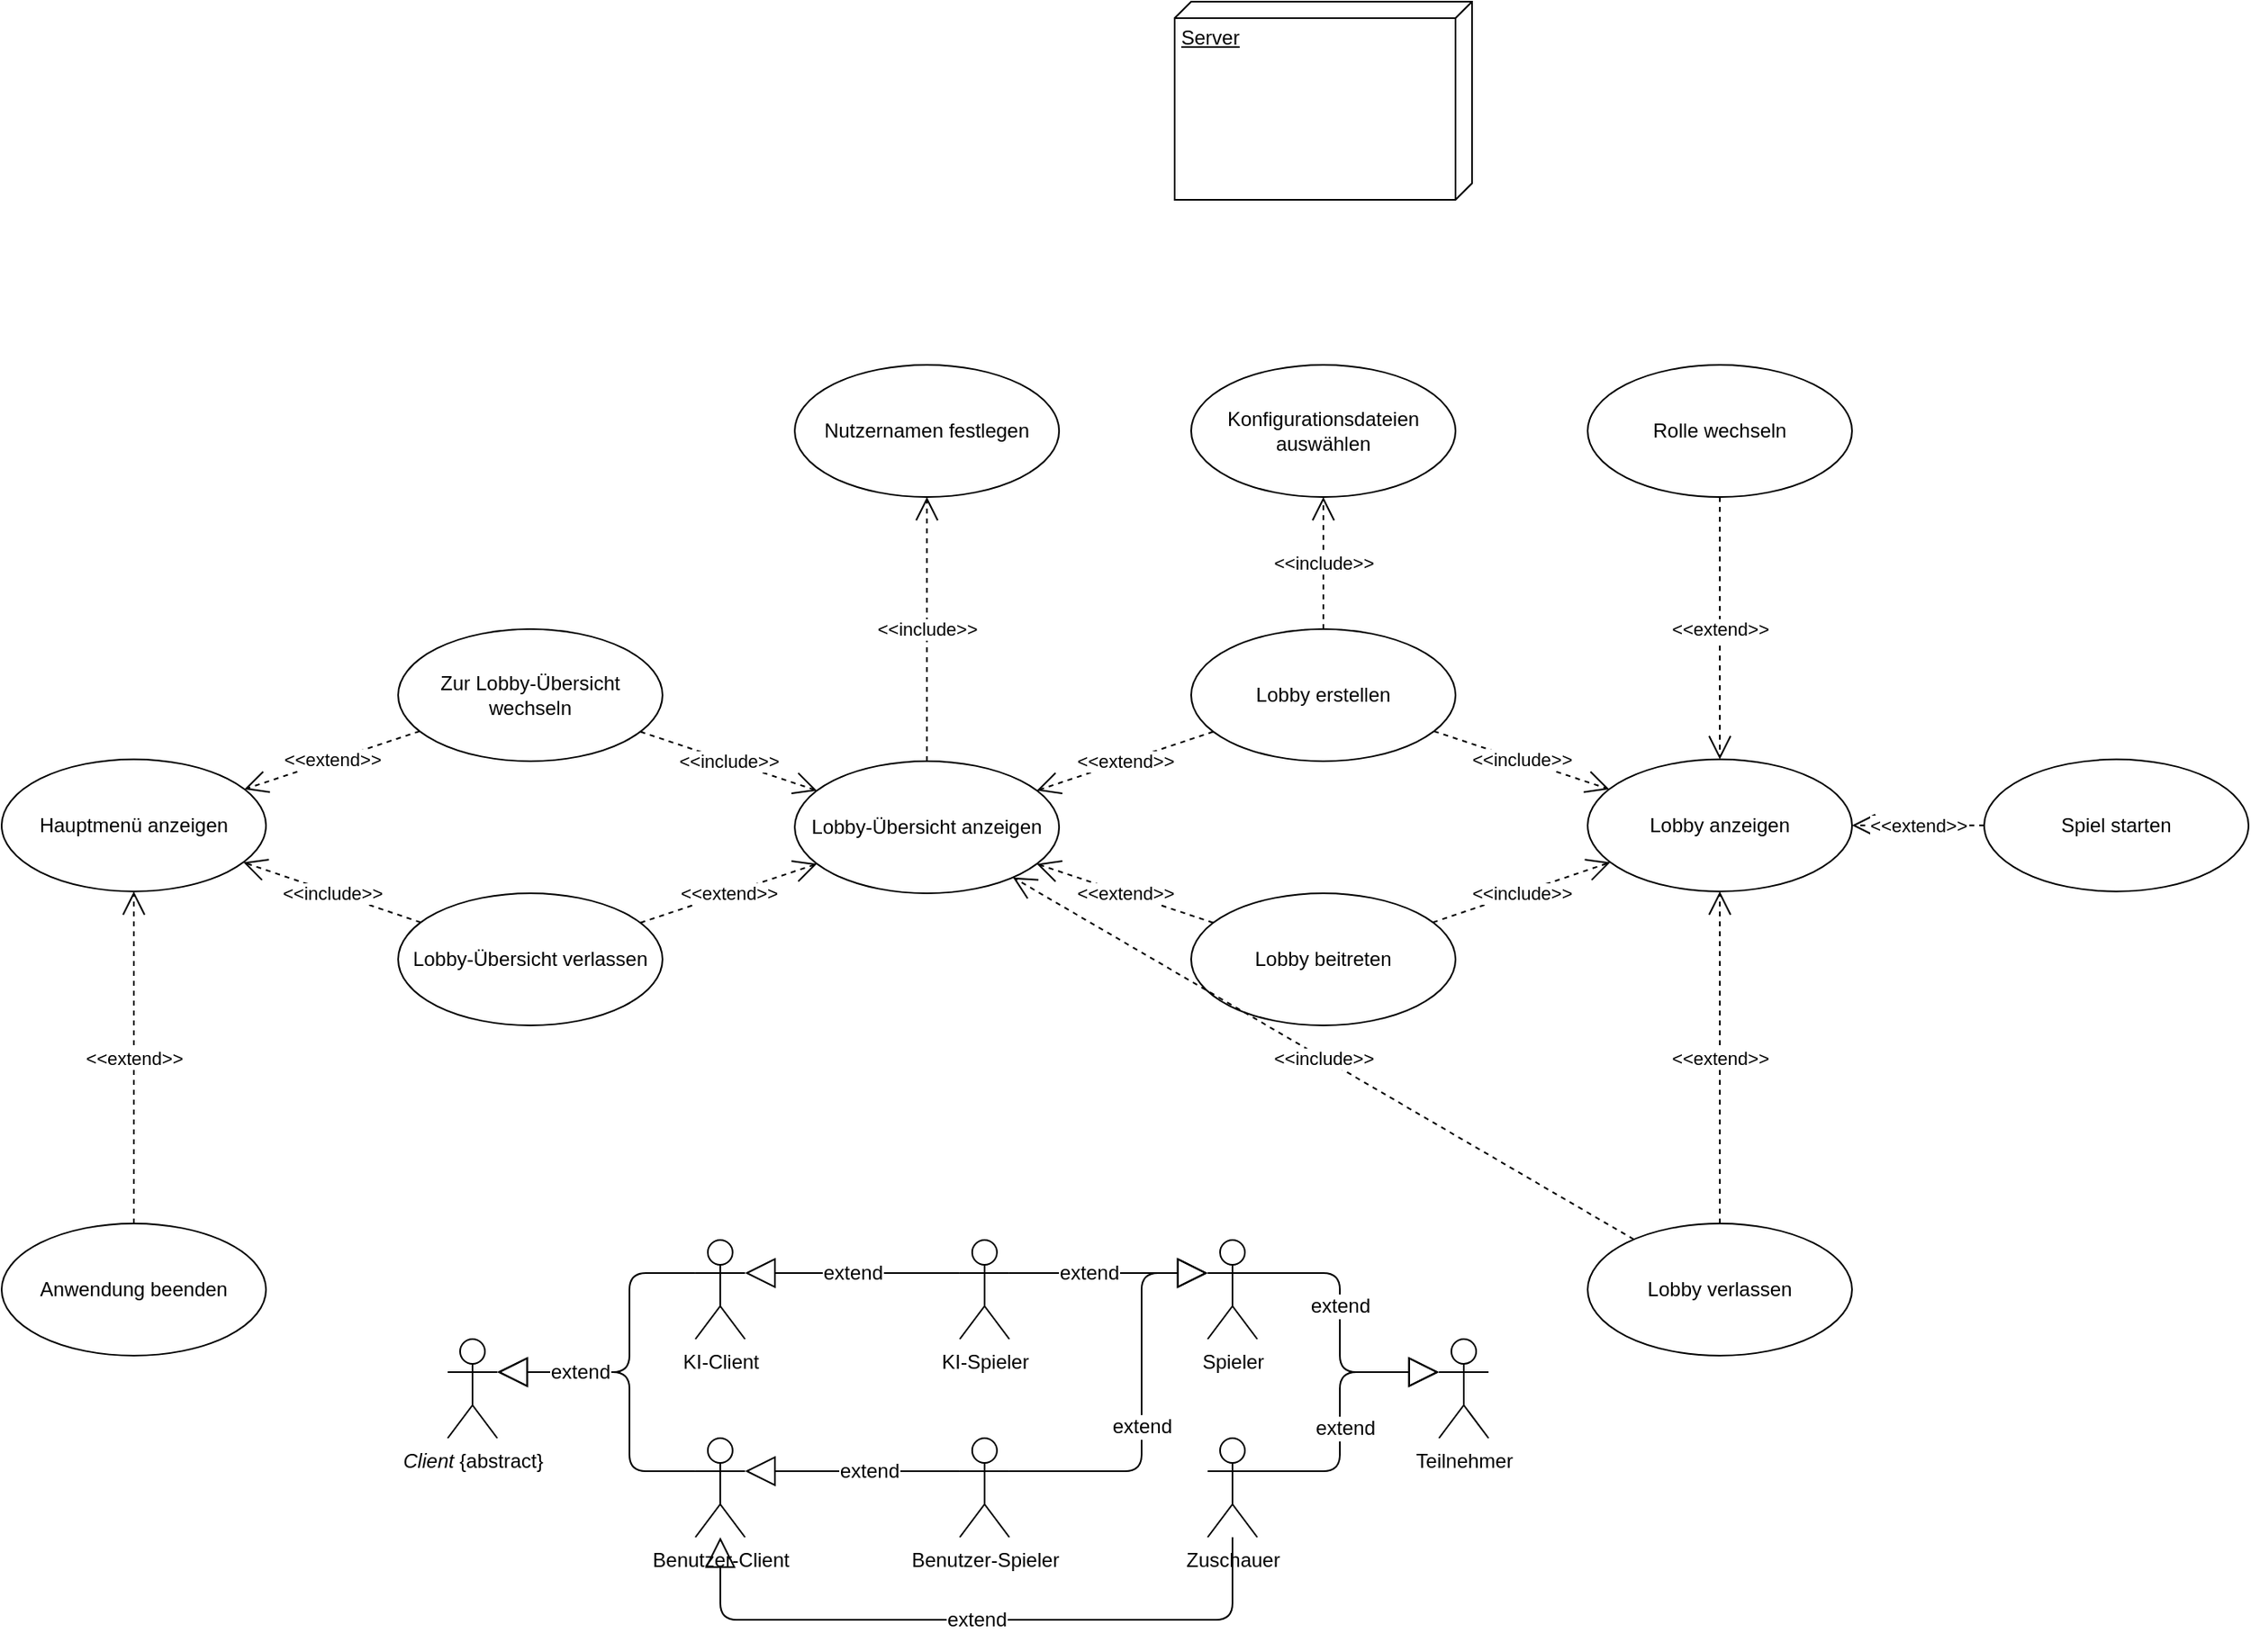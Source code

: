 <mxfile version="12.4.3" type="device" pages="1"><diagram id="fNcNz7ScYsNSBGG_HcG-" name="Page-1"><mxGraphModel dx="3108" dy="1976" grid="1" gridSize="10" guides="1" tooltips="1" connect="1" arrows="1" fold="1" page="1" pageScale="1" pageWidth="850" pageHeight="1100" math="0" shadow="0"><root><mxCell id="0"/><mxCell id="1" parent="0"/><mxCell id="KA-g2YrS0aApRsHf4mb1-10" value="" style="endArrow=block;endSize=16;endFill=0;html=1;edgeStyle=orthogonalEdgeStyle;" parent="1" source="KA-g2YrS0aApRsHf4mb1-8" target="KA-g2YrS0aApRsHf4mb1-3" edge="1"><mxGeometry width="160" relative="1" as="geometry"><mxPoint x="-640.06" y="360" as="sourcePoint"/><mxPoint x="-855.06" y="420" as="targetPoint"/><Array as="points"><mxPoint x="-640" y="430"/><mxPoint x="-640" y="430"/></Array></mxGeometry></mxCell><mxCell id="D1P619oEEQoJISSSELSz-12" value="extend" style="text;html=1;align=center;verticalAlign=middle;resizable=0;points=[];;labelBackgroundColor=#ffffff;" vertex="1" connectable="0" parent="KA-g2YrS0aApRsHf4mb1-10"><mxGeometry x="-0.155" y="3" relative="1" as="geometry"><mxPoint x="0.06" y="-3" as="offset"/></mxGeometry></mxCell><mxCell id="KA-g2YrS0aApRsHf4mb1-5" value="" style="endArrow=block;endSize=16;endFill=0;html=1;edgeStyle=orthogonalEdgeStyle;" parent="1" source="KA-g2YrS0aApRsHf4mb1-3" target="KA-g2YrS0aApRsHf4mb1-1" edge="1"><mxGeometry width="160" relative="1" as="geometry"><mxPoint x="-705.06" y="460" as="sourcePoint"/><mxPoint x="-920.06" y="520" as="targetPoint"/><Array as="points"><mxPoint x="-820" y="430"/><mxPoint x="-820" y="370"/></Array></mxGeometry></mxCell><mxCell id="SJYXj0TcuxG5FB5g0QER-52" value="Server" style="verticalAlign=top;align=left;spacingTop=8;spacingLeft=2;spacingRight=12;shape=cube;size=10;direction=south;fontStyle=4;html=1;" parent="1" vertex="1"><mxGeometry x="-490" y="-460" width="180" height="120" as="geometry"/></mxCell><mxCell id="wR9OLJGR2vvWVQkZzI70-1" value="Lobby erstellen" style="ellipse;whiteSpace=wrap;html=1;" parent="1" vertex="1"><mxGeometry x="-480" y="-80" width="160" height="80" as="geometry"/></mxCell><mxCell id="wR9OLJGR2vvWVQkZzI70-2" value="Hauptmenü anzeigen" style="ellipse;whiteSpace=wrap;html=1;" parent="1" vertex="1"><mxGeometry x="-1200" y="-1.12" width="160" height="80" as="geometry"/></mxCell><mxCell id="wR9OLJGR2vvWVQkZzI70-4" value="Lobby-Übersicht anzeigen" style="ellipse;whiteSpace=wrap;html=1;" parent="1" vertex="1"><mxGeometry x="-719.94" y="2.665e-15" width="160" height="80" as="geometry"/></mxCell><mxCell id="wR9OLJGR2vvWVQkZzI70-5" value="Lobby anzeigen" style="ellipse;whiteSpace=wrap;html=1;" parent="1" vertex="1"><mxGeometry x="-240" y="-1.12" width="160" height="80" as="geometry"/></mxCell><mxCell id="wR9OLJGR2vvWVQkZzI70-6" value="Lobby beitreten" style="ellipse;whiteSpace=wrap;html=1;" parent="1" vertex="1"><mxGeometry x="-480" y="80" width="160" height="80" as="geometry"/></mxCell><mxCell id="wR9OLJGR2vvWVQkZzI70-7" value="&amp;lt;&amp;lt;include&amp;gt;&amp;gt;" style="endArrow=open;endSize=12;dashed=1;html=1;" parent="1" source="wR9OLJGR2vvWVQkZzI70-1" target="wR9OLJGR2vvWVQkZzI70-5" edge="1"><mxGeometry width="160" relative="1" as="geometry"><mxPoint x="-420" y="190" as="sourcePoint"/><mxPoint x="-260" y="190" as="targetPoint"/></mxGeometry></mxCell><mxCell id="wR9OLJGR2vvWVQkZzI70-8" value="&amp;lt;&amp;lt;include&amp;gt;&amp;gt;" style="endArrow=open;endSize=12;dashed=1;html=1;" parent="1" source="wR9OLJGR2vvWVQkZzI70-6" target="wR9OLJGR2vvWVQkZzI70-5" edge="1"><mxGeometry width="160" relative="1" as="geometry"><mxPoint x="-428.684" y="103.116" as="sourcePoint"/><mxPoint x="-351.335" y="81.867" as="targetPoint"/></mxGeometry></mxCell><mxCell id="wR9OLJGR2vvWVQkZzI70-9" value="Lobby verlassen" style="ellipse;whiteSpace=wrap;html=1;" parent="1" vertex="1"><mxGeometry x="-240" y="280" width="160" height="80" as="geometry"/></mxCell><mxCell id="wR9OLJGR2vvWVQkZzI70-11" value="&amp;lt;&amp;lt;extend&amp;gt;&amp;gt;" style="endArrow=open;endSize=12;dashed=1;html=1;" parent="1" source="wR9OLJGR2vvWVQkZzI70-9" target="wR9OLJGR2vvWVQkZzI70-5" edge="1"><mxGeometry width="160" relative="1" as="geometry"><mxPoint x="-210.004" y="144.996" as="sourcePoint"/><mxPoint x="-22.478" y="112.638" as="targetPoint"/></mxGeometry></mxCell><mxCell id="wR9OLJGR2vvWVQkZzI70-12" value="&amp;lt;&amp;lt;include&amp;gt;&amp;gt;" style="endArrow=open;endSize=12;dashed=1;html=1;" parent="1" source="wR9OLJGR2vvWVQkZzI70-9" target="wR9OLJGR2vvWVQkZzI70-4" edge="1"><mxGeometry width="160" relative="1" as="geometry"><mxPoint x="69.996" y="-107.644" as="sourcePoint"/><mxPoint x="257.522" y="-140.002" as="targetPoint"/></mxGeometry></mxCell><mxCell id="wR9OLJGR2vvWVQkZzI70-13" value="Lobby-Übersicht verlassen" style="ellipse;whiteSpace=wrap;html=1;" parent="1" vertex="1"><mxGeometry x="-960" y="80" width="160" height="80" as="geometry"/></mxCell><mxCell id="wR9OLJGR2vvWVQkZzI70-14" value="&amp;lt;&amp;lt;include&amp;gt;&amp;gt;" style="endArrow=open;endSize=12;dashed=1;html=1;" parent="1" source="wR9OLJGR2vvWVQkZzI70-13" target="wR9OLJGR2vvWVQkZzI70-2" edge="1"><mxGeometry width="160" relative="1" as="geometry"><mxPoint x="-817.827" y="181.814" as="sourcePoint"/><mxPoint x="-940.001" y="90.002" as="targetPoint"/></mxGeometry></mxCell><mxCell id="wR9OLJGR2vvWVQkZzI70-15" value="&amp;lt;&amp;lt;extend&amp;gt;&amp;gt;" style="endArrow=open;endSize=12;dashed=1;html=1;" parent="1" source="wR9OLJGR2vvWVQkZzI70-13" target="wR9OLJGR2vvWVQkZzI70-4" edge="1"><mxGeometry width="160" relative="1" as="geometry"><mxPoint x="-820" y="110" as="sourcePoint"/><mxPoint x="-990" y="110" as="targetPoint"/></mxGeometry></mxCell><mxCell id="wR9OLJGR2vvWVQkZzI70-16" value="Anwendung beenden" style="ellipse;whiteSpace=wrap;html=1;" parent="1" vertex="1"><mxGeometry x="-1200" y="280" width="160" height="80" as="geometry"/></mxCell><mxCell id="wR9OLJGR2vvWVQkZzI70-17" value="&amp;lt;&amp;lt;extend&amp;gt;&amp;gt;" style="endArrow=open;endSize=12;dashed=1;html=1;" parent="1" source="wR9OLJGR2vvWVQkZzI70-16" target="wR9OLJGR2vvWVQkZzI70-2" edge="1"><mxGeometry width="160" relative="1" as="geometry"><mxPoint x="-1279.999" y="-200.001" as="sourcePoint"/><mxPoint x="-1208.864" y="-77.25" as="targetPoint"/></mxGeometry></mxCell><mxCell id="wR9OLJGR2vvWVQkZzI70-18" value="Spiel starten" style="ellipse;whiteSpace=wrap;html=1;" parent="1" vertex="1"><mxGeometry y="-1.12" width="160" height="80" as="geometry"/></mxCell><mxCell id="wR9OLJGR2vvWVQkZzI70-19" value="&amp;lt;&amp;lt;extend&amp;gt;&amp;gt;" style="endArrow=open;endSize=12;dashed=1;html=1;" parent="1" source="wR9OLJGR2vvWVQkZzI70-18" target="wR9OLJGR2vvWVQkZzI70-5" edge="1"><mxGeometry width="160" relative="1" as="geometry"><mxPoint x="70" y="65" as="sourcePoint"/><mxPoint x="-100" y="65" as="targetPoint"/></mxGeometry></mxCell><mxCell id="wR9OLJGR2vvWVQkZzI70-20" value="Rolle wechseln" style="ellipse;whiteSpace=wrap;html=1;" parent="1" vertex="1"><mxGeometry x="-240" y="-240" width="160" height="80" as="geometry"/></mxCell><mxCell id="wR9OLJGR2vvWVQkZzI70-21" value="&amp;lt;&amp;lt;extend&amp;gt;&amp;gt;" style="endArrow=open;endSize=12;dashed=1;html=1;" parent="1" source="wR9OLJGR2vvWVQkZzI70-20" target="wR9OLJGR2vvWVQkZzI70-5" edge="1"><mxGeometry width="160" relative="1" as="geometry"><mxPoint x="-161.999" y="218.842" as="sourcePoint"/><mxPoint x="-225.999" y="144.997" as="targetPoint"/></mxGeometry></mxCell><mxCell id="wR9OLJGR2vvWVQkZzI70-22" value="Konfigurationsdateien auswählen" style="ellipse;whiteSpace=wrap;html=1;" parent="1" vertex="1"><mxGeometry x="-480" y="-240" width="160" height="80" as="geometry"/></mxCell><mxCell id="wR9OLJGR2vvWVQkZzI70-23" value="&amp;lt;&amp;lt;include&amp;gt;&amp;gt;" style="endArrow=open;endSize=12;dashed=1;html=1;" parent="1" source="wR9OLJGR2vvWVQkZzI70-1" target="wR9OLJGR2vvWVQkZzI70-22" edge="1"><mxGeometry width="160" relative="1" as="geometry"><mxPoint x="-620" y="248.62" as="sourcePoint"/><mxPoint x="-396.198" y="144.998" as="targetPoint"/></mxGeometry></mxCell><mxCell id="wR9OLJGR2vvWVQkZzI70-24" value="Nutzernamen festlegen" style="ellipse;whiteSpace=wrap;html=1;" parent="1" vertex="1"><mxGeometry x="-719.94" y="-240" width="160" height="80" as="geometry"/></mxCell><mxCell id="wR9OLJGR2vvWVQkZzI70-25" value="&amp;lt;&amp;lt;include&amp;gt;&amp;gt;" style="endArrow=open;endSize=12;dashed=1;html=1;" parent="1" source="wR9OLJGR2vvWVQkZzI70-4" target="wR9OLJGR2vvWVQkZzI70-24" edge="1"><mxGeometry width="160" relative="1" as="geometry"><mxPoint x="-712" y="420" as="sourcePoint"/><mxPoint x="-712" y="230" as="targetPoint"/></mxGeometry></mxCell><mxCell id="wR9OLJGR2vvWVQkZzI70-26" value="Zur Lobby-Übersicht wechseln" style="ellipse;whiteSpace=wrap;html=1;" parent="1" vertex="1"><mxGeometry x="-960" y="-80" width="160" height="80" as="geometry"/></mxCell><mxCell id="wR9OLJGR2vvWVQkZzI70-27" value="&amp;lt;&amp;lt;extend&amp;gt;&amp;gt;" style="endArrow=open;endSize=12;dashed=1;html=1;" parent="1" source="wR9OLJGR2vvWVQkZzI70-26" target="wR9OLJGR2vvWVQkZzI70-2" edge="1"><mxGeometry width="160" relative="1" as="geometry"><mxPoint x="-1040" y="165" as="sourcePoint"/><mxPoint x="-960" y="70" as="targetPoint"/></mxGeometry></mxCell><mxCell id="wR9OLJGR2vvWVQkZzI70-28" value="&amp;lt;&amp;lt;include&amp;gt;&amp;gt;" style="endArrow=open;endSize=12;dashed=1;html=1;" parent="1" source="wR9OLJGR2vvWVQkZzI70-26" target="wR9OLJGR2vvWVQkZzI70-4" edge="1"><mxGeometry width="160" relative="1" as="geometry"><mxPoint x="-830" y="40" as="sourcePoint"/><mxPoint x="-950" y="40" as="targetPoint"/></mxGeometry></mxCell><mxCell id="wR9OLJGR2vvWVQkZzI70-29" value="&amp;lt;&amp;lt;extend&amp;gt;&amp;gt;" style="endArrow=open;endSize=12;dashed=1;html=1;" parent="1" source="wR9OLJGR2vvWVQkZzI70-1" target="wR9OLJGR2vvWVQkZzI70-4" edge="1"><mxGeometry width="160" relative="1" as="geometry"><mxPoint x="-454.786" y="-80.15" as="sourcePoint"/><mxPoint x="-385.22" y="-169.85" as="targetPoint"/></mxGeometry></mxCell><mxCell id="wR9OLJGR2vvWVQkZzI70-30" value="&amp;lt;&amp;lt;extend&amp;gt;&amp;gt;" style="endArrow=open;endSize=12;dashed=1;html=1;" parent="1" source="wR9OLJGR2vvWVQkZzI70-6" target="wR9OLJGR2vvWVQkZzI70-4" edge="1"><mxGeometry width="160" relative="1" as="geometry"><mxPoint x="70.004" y="-110.3" as="sourcePoint"/><mxPoint x="139.57" y="-200.0" as="targetPoint"/></mxGeometry></mxCell><mxCell id="KA-g2YrS0aApRsHf4mb1-1" value="&lt;i&gt;Client&lt;/i&gt; {abstract}" style="shape=umlActor;verticalLabelPosition=bottom;labelBackgroundColor=#ffffff;verticalAlign=top;html=1;outlineConnect=0;" parent="1" vertex="1"><mxGeometry x="-930" y="350" width="30" height="60" as="geometry"/></mxCell><mxCell id="KA-g2YrS0aApRsHf4mb1-2" value="KI-Client" style="shape=umlActor;verticalLabelPosition=bottom;labelBackgroundColor=#ffffff;verticalAlign=top;html=1;outlineConnect=0;" parent="1" vertex="1"><mxGeometry x="-780.06" y="290" width="30" height="60" as="geometry"/></mxCell><mxCell id="KA-g2YrS0aApRsHf4mb1-3" value="Benutzer-Client" style="shape=umlActor;verticalLabelPosition=bottom;labelBackgroundColor=#ffffff;verticalAlign=top;html=1;outlineConnect=0;" parent="1" vertex="1"><mxGeometry x="-780.06" y="410" width="30" height="60" as="geometry"/></mxCell><mxCell id="KA-g2YrS0aApRsHf4mb1-4" value="&lt;font style=&quot;font-size: 12px&quot;&gt;extend&lt;/font&gt;" style="endArrow=block;endSize=16;endFill=0;html=1;edgeStyle=orthogonalEdgeStyle;" parent="1" source="KA-g2YrS0aApRsHf4mb1-2" target="KA-g2YrS0aApRsHf4mb1-1" edge="1"><mxGeometry x="0.445" width="160" relative="1" as="geometry"><mxPoint x="-750.06" y="510" as="sourcePoint"/><mxPoint x="-750.06" y="190" as="targetPoint"/><Array as="points"><mxPoint x="-820" y="310"/><mxPoint x="-820" y="370"/></Array><mxPoint as="offset"/></mxGeometry></mxCell><mxCell id="KA-g2YrS0aApRsHf4mb1-6" value="KI-Spieler" style="shape=umlActor;verticalLabelPosition=bottom;labelBackgroundColor=#ffffff;verticalAlign=top;html=1;outlineConnect=0;" parent="1" vertex="1"><mxGeometry x="-620.06" y="290" width="30" height="60" as="geometry"/></mxCell><mxCell id="KA-g2YrS0aApRsHf4mb1-7" value="Teilnehmer" style="shape=umlActor;verticalLabelPosition=bottom;labelBackgroundColor=#ffffff;verticalAlign=top;html=1;outlineConnect=0;" parent="1" vertex="1"><mxGeometry x="-330" y="350" width="30" height="60" as="geometry"/></mxCell><mxCell id="KA-g2YrS0aApRsHf4mb1-8" value="Benutzer-Spieler" style="shape=umlActor;verticalLabelPosition=bottom;labelBackgroundColor=#ffffff;verticalAlign=top;html=1;outlineConnect=0;" parent="1" vertex="1"><mxGeometry x="-620.06" y="410" width="30" height="60" as="geometry"/></mxCell><mxCell id="KA-g2YrS0aApRsHf4mb1-9" value="Zuschauer" style="shape=umlActor;verticalLabelPosition=bottom;labelBackgroundColor=#ffffff;verticalAlign=top;html=1;outlineConnect=0;" parent="1" vertex="1"><mxGeometry x="-470.0" y="410" width="30" height="60" as="geometry"/></mxCell><mxCell id="KA-g2YrS0aApRsHf4mb1-11" value="&lt;font style=&quot;font-size: 12px&quot;&gt;extend&lt;/font&gt;" style="endArrow=block;endSize=16;endFill=0;html=1;edgeStyle=orthogonalEdgeStyle;" parent="1" source="KA-g2YrS0aApRsHf4mb1-9" target="KA-g2YrS0aApRsHf4mb1-3" edge="1"><mxGeometry width="160" relative="1" as="geometry"><mxPoint x="-630.06" y="370" as="sourcePoint"/><mxPoint x="-845.06" y="430" as="targetPoint"/><Array as="points"><mxPoint x="-455" y="520"/><mxPoint x="-765" y="520"/></Array></mxGeometry></mxCell><mxCell id="KA-g2YrS0aApRsHf4mb1-12" value="&lt;font style=&quot;font-size: 12px&quot;&gt;extend&lt;/font&gt;" style="endArrow=block;endSize=16;endFill=0;html=1;edgeStyle=orthogonalEdgeStyle;" parent="1" source="KA-g2YrS0aApRsHf4mb1-6" target="KA-g2YrS0aApRsHf4mb1-2" edge="1"><mxGeometry width="160" relative="1" as="geometry"><mxPoint x="-620.06" y="380" as="sourcePoint"/><mxPoint x="-835.06" y="440" as="targetPoint"/><Array as="points"><mxPoint x="-660" y="310"/><mxPoint x="-660" y="310"/></Array></mxGeometry></mxCell><mxCell id="KA-g2YrS0aApRsHf4mb1-13" value="" style="endArrow=block;endSize=16;endFill=0;html=1;edgeStyle=orthogonalEdgeStyle;" parent="1" source="KA-g2YrS0aApRsHf4mb1-8" target="D1P619oEEQoJISSSELSz-1" edge="1"><mxGeometry width="160" relative="1" as="geometry"><mxPoint x="-210.06" y="580" as="sourcePoint"/><mxPoint x="-380.06" y="570" as="targetPoint"/><Array as="points"><mxPoint x="-510" y="430"/><mxPoint x="-510" y="310"/></Array></mxGeometry></mxCell><mxCell id="D1P619oEEQoJISSSELSz-6" value="extend" style="text;html=1;align=center;verticalAlign=middle;resizable=0;points=[];;labelBackgroundColor=#ffffff;" vertex="1" connectable="0" parent="KA-g2YrS0aApRsHf4mb1-13"><mxGeometry x="-0.11" relative="1" as="geometry"><mxPoint as="offset"/></mxGeometry></mxCell><mxCell id="KA-g2YrS0aApRsHf4mb1-14" value="" style="endArrow=block;endSize=16;endFill=0;html=1;edgeStyle=orthogonalEdgeStyle;" parent="1" source="KA-g2YrS0aApRsHf4mb1-9" target="KA-g2YrS0aApRsHf4mb1-7" edge="1"><mxGeometry width="160" relative="1" as="geometry"><mxPoint x="-210.06" y="250" as="sourcePoint"/><mxPoint x="-380.06" y="490" as="targetPoint"/><Array as="points"><mxPoint x="-390" y="430"/><mxPoint x="-390" y="370"/></Array></mxGeometry></mxCell><mxCell id="D1P619oEEQoJISSSELSz-7" value="extend" style="text;html=1;align=center;verticalAlign=middle;resizable=0;points=[];;labelBackgroundColor=#ffffff;" vertex="1" connectable="0" parent="KA-g2YrS0aApRsHf4mb1-14"><mxGeometry x="0.092" y="-3" relative="1" as="geometry"><mxPoint y="17" as="offset"/></mxGeometry></mxCell><mxCell id="KA-g2YrS0aApRsHf4mb1-15" value="&lt;font style=&quot;font-size: 12px&quot;&gt;extend&lt;/font&gt;" style="endArrow=block;endSize=16;endFill=0;html=1;edgeStyle=orthogonalEdgeStyle;" parent="1" source="KA-g2YrS0aApRsHf4mb1-6" target="D1P619oEEQoJISSSELSz-1" edge="1"><mxGeometry x="-0.2" width="160" relative="1" as="geometry"><mxPoint x="19.94" y="510" as="sourcePoint"/><mxPoint x="-445.06" y="290" as="targetPoint"/><Array as="points"><mxPoint x="-580" y="310"/><mxPoint x="-580" y="310"/></Array><mxPoint as="offset"/></mxGeometry></mxCell><mxCell id="D1P619oEEQoJISSSELSz-5" style="edgeStyle=orthogonalEdgeStyle;rounded=1;orthogonalLoop=1;jettySize=auto;html=1;endArrow=block;endFill=0;endSize=16;" edge="1" parent="1" source="D1P619oEEQoJISSSELSz-1" target="KA-g2YrS0aApRsHf4mb1-7"><mxGeometry relative="1" as="geometry"><mxPoint x="-340" y="290" as="sourcePoint"/><mxPoint x="-390" y="250" as="targetPoint"/><Array as="points"><mxPoint x="-390" y="310"/><mxPoint x="-390" y="370"/></Array></mxGeometry></mxCell><mxCell id="D1P619oEEQoJISSSELSz-8" value="extend" style="text;html=1;align=center;verticalAlign=middle;resizable=0;points=[];;labelBackgroundColor=#ffffff;" vertex="1" connectable="0" parent="D1P619oEEQoJISSSELSz-5"><mxGeometry x="-0.391" y="-8" relative="1" as="geometry"><mxPoint x="8" y="18" as="offset"/></mxGeometry></mxCell><mxCell id="D1P619oEEQoJISSSELSz-1" value="Spieler" style="shape=umlActor;verticalLabelPosition=bottom;labelBackgroundColor=#ffffff;verticalAlign=top;html=1;outlineConnect=0;" vertex="1" parent="1"><mxGeometry x="-470" y="290" width="30" height="60" as="geometry"/></mxCell></root></mxGraphModel></diagram></mxfile>
